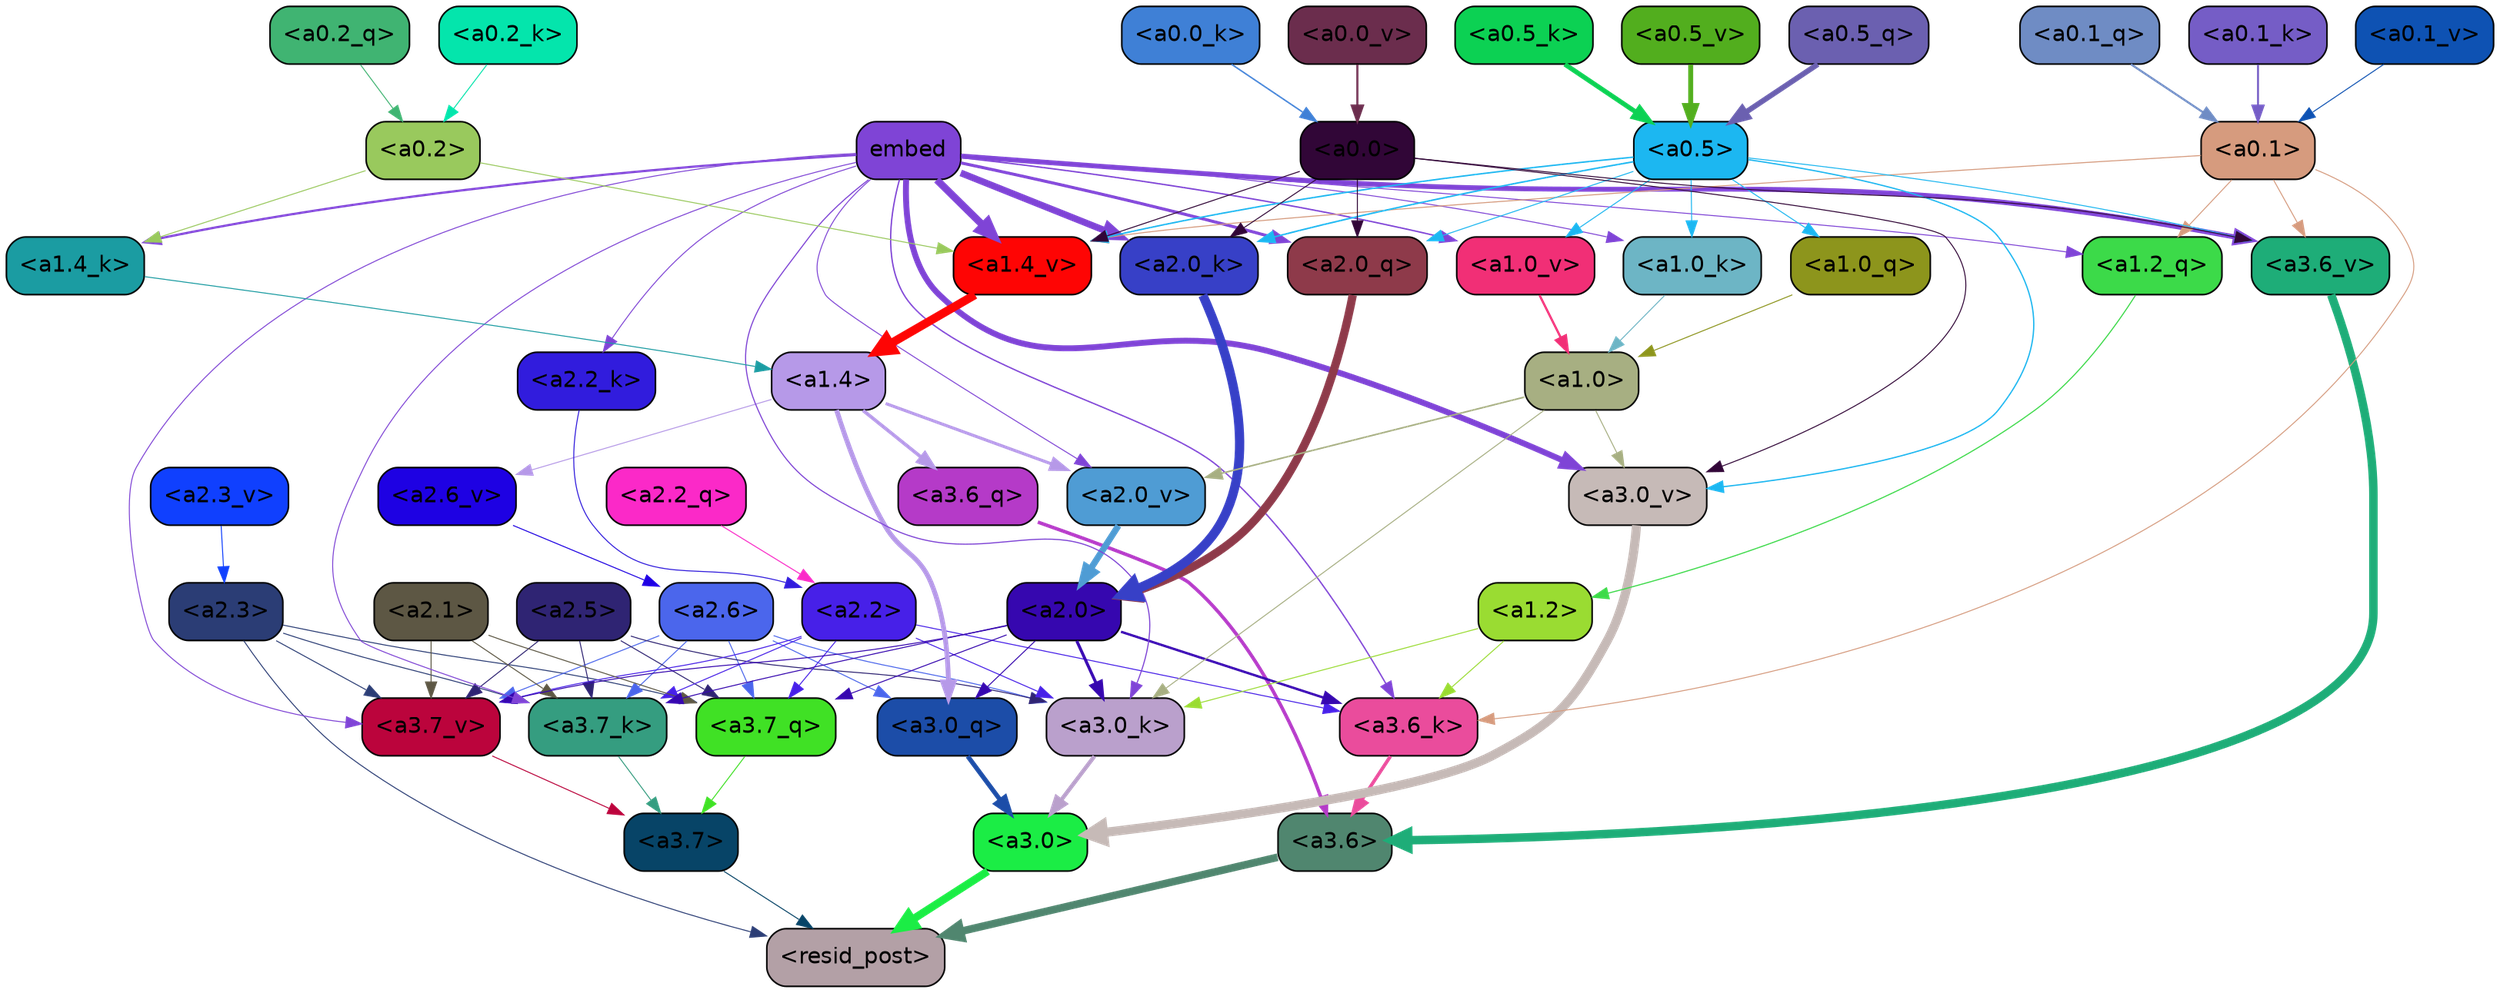 strict digraph "" {
	graph [bgcolor=transparent,
		layout=dot,
		overlap=false,
		splines=true
	];
	"<a3.7>"	[color=black,
		fillcolor="#074467",
		fontname=Helvetica,
		shape=box,
		style="filled, rounded"];
	"<resid_post>"	[color=black,
		fillcolor="#b3a0a6",
		fontname=Helvetica,
		shape=box,
		style="filled, rounded"];
	"<a3.7>" -> "<resid_post>"	[color="#074467",
		penwidth=0.6];
	"<a3.6>"	[color=black,
		fillcolor="#50866f",
		fontname=Helvetica,
		shape=box,
		style="filled, rounded"];
	"<a3.6>" -> "<resid_post>"	[color="#50866f",
		penwidth=4.752790808677673];
	"<a3.0>"	[color=black,
		fillcolor="#1bed45",
		fontname=Helvetica,
		shape=box,
		style="filled, rounded"];
	"<a3.0>" -> "<resid_post>"	[color="#1bed45",
		penwidth=4.897669434547424];
	"<a2.3>"	[color=black,
		fillcolor="#2b3d75",
		fontname=Helvetica,
		shape=box,
		style="filled, rounded"];
	"<a2.3>" -> "<resid_post>"	[color="#2b3d75",
		penwidth=0.6];
	"<a3.7_q>"	[color=black,
		fillcolor="#40e125",
		fontname=Helvetica,
		shape=box,
		style="filled, rounded"];
	"<a2.3>" -> "<a3.7_q>"	[color="#2b3d75",
		penwidth=0.6];
	"<a3.7_k>"	[color=black,
		fillcolor="#359d80",
		fontname=Helvetica,
		shape=box,
		style="filled, rounded"];
	"<a2.3>" -> "<a3.7_k>"	[color="#2b3d75",
		penwidth=0.6];
	"<a3.7_v>"	[color=black,
		fillcolor="#bb043c",
		fontname=Helvetica,
		shape=box,
		style="filled, rounded"];
	"<a2.3>" -> "<a3.7_v>"	[color="#2b3d75",
		penwidth=0.6];
	"<a3.7_q>" -> "<a3.7>"	[color="#40e125",
		penwidth=0.6];
	"<a3.6_q>"	[color=black,
		fillcolor="#b53ac8",
		fontname=Helvetica,
		shape=box,
		style="filled, rounded"];
	"<a3.6_q>" -> "<a3.6>"	[color="#b53ac8",
		penwidth=2.160832464694977];
	"<a3.0_q>"	[color=black,
		fillcolor="#1c4da8",
		fontname=Helvetica,
		shape=box,
		style="filled, rounded"];
	"<a3.0_q>" -> "<a3.0>"	[color="#1c4da8",
		penwidth=2.870753765106201];
	"<a3.7_k>" -> "<a3.7>"	[color="#359d80",
		penwidth=0.6];
	"<a3.6_k>"	[color=black,
		fillcolor="#ea4c9c",
		fontname=Helvetica,
		shape=box,
		style="filled, rounded"];
	"<a3.6_k>" -> "<a3.6>"	[color="#ea4c9c",
		penwidth=2.13908451795578];
	"<a3.0_k>"	[color=black,
		fillcolor="#baa0cc",
		fontname=Helvetica,
		shape=box,
		style="filled, rounded"];
	"<a3.0_k>" -> "<a3.0>"	[color="#baa0cc",
		penwidth=2.520303964614868];
	"<a3.7_v>" -> "<a3.7>"	[color="#bb043c",
		penwidth=0.6];
	"<a3.6_v>"	[color=black,
		fillcolor="#1ead78",
		fontname=Helvetica,
		shape=box,
		style="filled, rounded"];
	"<a3.6_v>" -> "<a3.6>"	[color="#1ead78",
		penwidth=5.297133803367615];
	"<a3.0_v>"	[color=black,
		fillcolor="#c6bab7",
		fontname=Helvetica,
		shape=box,
		style="filled, rounded"];
	"<a3.0_v>" -> "<a3.0>"	[color="#c6bab7",
		penwidth=5.680712580680847];
	"<a2.6>"	[color=black,
		fillcolor="#4b66ec",
		fontname=Helvetica,
		shape=box,
		style="filled, rounded"];
	"<a2.6>" -> "<a3.7_q>"	[color="#4b66ec",
		penwidth=0.6];
	"<a2.6>" -> "<a3.0_q>"	[color="#4b66ec",
		penwidth=0.6];
	"<a2.6>" -> "<a3.7_k>"	[color="#4b66ec",
		penwidth=0.6];
	"<a2.6>" -> "<a3.0_k>"	[color="#4b66ec",
		penwidth=0.6];
	"<a2.6>" -> "<a3.7_v>"	[color="#4b66ec",
		penwidth=0.6];
	"<a2.5>"	[color=black,
		fillcolor="#2f2473",
		fontname=Helvetica,
		shape=box,
		style="filled, rounded"];
	"<a2.5>" -> "<a3.7_q>"	[color="#2f2473",
		penwidth=0.6];
	"<a2.5>" -> "<a3.7_k>"	[color="#2f2473",
		penwidth=0.6];
	"<a2.5>" -> "<a3.0_k>"	[color="#2f2473",
		penwidth=0.6];
	"<a2.5>" -> "<a3.7_v>"	[color="#2f2473",
		penwidth=0.6];
	"<a2.2>"	[color=black,
		fillcolor="#4720e8",
		fontname=Helvetica,
		shape=box,
		style="filled, rounded"];
	"<a2.2>" -> "<a3.7_q>"	[color="#4720e8",
		penwidth=0.6];
	"<a2.2>" -> "<a3.7_k>"	[color="#4720e8",
		penwidth=0.6];
	"<a2.2>" -> "<a3.6_k>"	[color="#4720e8",
		penwidth=0.6];
	"<a2.2>" -> "<a3.0_k>"	[color="#4720e8",
		penwidth=0.6];
	"<a2.2>" -> "<a3.7_v>"	[color="#4720e8",
		penwidth=0.6];
	"<a2.1>"	[color=black,
		fillcolor="#5d5744",
		fontname=Helvetica,
		shape=box,
		style="filled, rounded"];
	"<a2.1>" -> "<a3.7_q>"	[color="#5d5744",
		penwidth=0.6];
	"<a2.1>" -> "<a3.7_k>"	[color="#5d5744",
		penwidth=0.6];
	"<a2.1>" -> "<a3.7_v>"	[color="#5d5744",
		penwidth=0.6];
	"<a2.0>"	[color=black,
		fillcolor="#3607af",
		fontname=Helvetica,
		shape=box,
		style="filled, rounded"];
	"<a2.0>" -> "<a3.7_q>"	[color="#3607af",
		penwidth=0.6];
	"<a2.0>" -> "<a3.0_q>"	[color="#3607af",
		penwidth=0.6];
	"<a2.0>" -> "<a3.7_k>"	[color="#3607af",
		penwidth=0.6];
	"<a2.0>" -> "<a3.6_k>"	[color="#3607af",
		penwidth=1.4811622872948647];
	"<a2.0>" -> "<a3.0_k>"	[color="#3607af",
		penwidth=1.8632715698331594];
	"<a2.0>" -> "<a3.7_v>"	[color="#3607af",
		penwidth=0.6];
	"<a1.4>"	[color=black,
		fillcolor="#b699e8",
		fontname=Helvetica,
		shape=box,
		style="filled, rounded"];
	"<a1.4>" -> "<a3.6_q>"	[color="#b699e8",
		penwidth=2.1468575447797775];
	"<a1.4>" -> "<a3.0_q>"	[color="#b699e8",
		penwidth=3.0006065368652344];
	"<a2.6_v>"	[color=black,
		fillcolor="#1e01e3",
		fontname=Helvetica,
		shape=box,
		style="filled, rounded"];
	"<a1.4>" -> "<a2.6_v>"	[color="#b699e8",
		penwidth=0.6];
	"<a2.0_v>"	[color=black,
		fillcolor="#4f9cd4",
		fontname=Helvetica,
		shape=box,
		style="filled, rounded"];
	"<a1.4>" -> "<a2.0_v>"	[color="#b699e8",
		penwidth=1.8759949803352356];
	embed	[color=black,
		fillcolor="#7f44d6",
		fontname=Helvetica,
		shape=box,
		style="filled, rounded"];
	embed -> "<a3.7_k>"	[color="#7f44d6",
		penwidth=0.6];
	embed -> "<a3.6_k>"	[color="#7f44d6",
		penwidth=0.8410270567983389];
	embed -> "<a3.0_k>"	[color="#7f44d6",
		penwidth=0.691851794719696];
	embed -> "<a3.7_v>"	[color="#7f44d6",
		penwidth=0.6];
	embed -> "<a3.6_v>"	[color="#7f44d6",
		penwidth=3.0758190751075745];
	embed -> "<a3.0_v>"	[color="#7f44d6",
		penwidth=3.6927278637886047];
	"<a2.0_q>"	[color=black,
		fillcolor="#8e3a4a",
		fontname=Helvetica,
		shape=box,
		style="filled, rounded"];
	embed -> "<a2.0_q>"	[color="#7f44d6",
		penwidth=1.8617419600486755];
	"<a2.2_k>"	[color=black,
		fillcolor="#311cdd",
		fontname=Helvetica,
		shape=box,
		style="filled, rounded"];
	embed -> "<a2.2_k>"	[color="#7f44d6",
		penwidth=0.6];
	"<a2.0_k>"	[color=black,
		fillcolor="#3740c7",
		fontname=Helvetica,
		shape=box,
		style="filled, rounded"];
	embed -> "<a2.0_k>"	[color="#7f44d6",
		penwidth=4.189224064350128];
	embed -> "<a2.0_v>"	[color="#7f44d6",
		penwidth=0.6];
	"<a1.2_q>"	[color=black,
		fillcolor="#3cda49",
		fontname=Helvetica,
		shape=box,
		style="filled, rounded"];
	embed -> "<a1.2_q>"	[color="#7f44d6",
		penwidth=0.603080153465271];
	"<a1.4_k>"	[color=black,
		fillcolor="#1b9ca2",
		fontname=Helvetica,
		shape=box,
		style="filled, rounded"];
	embed -> "<a1.4_k>"	[color="#7f44d6",
		penwidth=1.3883130550384521];
	"<a1.0_k>"	[color=black,
		fillcolor="#6db5c5",
		fontname=Helvetica,
		shape=box,
		style="filled, rounded"];
	embed -> "<a1.0_k>"	[color="#7f44d6",
		penwidth=0.6];
	"<a1.4_v>"	[color=black,
		fillcolor="#fe0504",
		fontname=Helvetica,
		shape=box,
		style="filled, rounded"];
	embed -> "<a1.4_v>"	[color="#7f44d6",
		penwidth=4.585226953029633];
	"<a1.0_v>"	[color=black,
		fillcolor="#f12f76",
		fontname=Helvetica,
		shape=box,
		style="filled, rounded"];
	embed -> "<a1.0_v>"	[color="#7f44d6",
		penwidth=0.8794136047363281];
	"<a1.2>"	[color=black,
		fillcolor="#9adc32",
		fontname=Helvetica,
		shape=box,
		style="filled, rounded"];
	"<a1.2>" -> "<a3.6_k>"	[color="#9adc32",
		penwidth=0.6];
	"<a1.2>" -> "<a3.0_k>"	[color="#9adc32",
		penwidth=0.6];
	"<a0.1>"	[color=black,
		fillcolor="#d69b7e",
		fontname=Helvetica,
		shape=box,
		style="filled, rounded"];
	"<a0.1>" -> "<a3.6_k>"	[color="#d69b7e",
		penwidth=0.6];
	"<a0.1>" -> "<a3.6_v>"	[color="#d69b7e",
		penwidth=0.6];
	"<a0.1>" -> "<a1.2_q>"	[color="#d69b7e",
		penwidth=0.6];
	"<a0.1>" -> "<a1.4_v>"	[color="#d69b7e",
		penwidth=0.6243228018283844];
	"<a1.0>"	[color=black,
		fillcolor="#a7af82",
		fontname=Helvetica,
		shape=box,
		style="filled, rounded"];
	"<a1.0>" -> "<a3.0_k>"	[color="#a7af82",
		penwidth=0.6];
	"<a1.0>" -> "<a3.0_v>"	[color="#a7af82",
		penwidth=0.6];
	"<a1.0>" -> "<a2.0_v>"	[color="#a7af82",
		penwidth=0.9620223194360733];
	"<a0.5>"	[color=black,
		fillcolor="#1cb7f1",
		fontname=Helvetica,
		shape=box,
		style="filled, rounded"];
	"<a0.5>" -> "<a3.6_v>"	[color="#1cb7f1",
		penwidth=0.6];
	"<a0.5>" -> "<a3.0_v>"	[color="#1cb7f1",
		penwidth=0.8028683364391327];
	"<a0.5>" -> "<a2.0_q>"	[color="#1cb7f1",
		penwidth=0.6];
	"<a0.5>" -> "<a2.0_k>"	[color="#1cb7f1",
		penwidth=0.9350990951061249];
	"<a1.0_q>"	[color=black,
		fillcolor="#8d951c",
		fontname=Helvetica,
		shape=box,
		style="filled, rounded"];
	"<a0.5>" -> "<a1.0_q>"	[color="#1cb7f1",
		penwidth=0.6];
	"<a0.5>" -> "<a1.0_k>"	[color="#1cb7f1",
		penwidth=0.6];
	"<a0.5>" -> "<a1.4_v>"	[color="#1cb7f1",
		penwidth=0.9007003456354141];
	"<a0.5>" -> "<a1.0_v>"	[color="#1cb7f1",
		penwidth=0.6];
	"<a0.0>"	[color=black,
		fillcolor="#310637",
		fontname=Helvetica,
		shape=box,
		style="filled, rounded"];
	"<a0.0>" -> "<a3.6_v>"	[color="#310637",
		penwidth=0.6];
	"<a0.0>" -> "<a3.0_v>"	[color="#310637",
		penwidth=0.6];
	"<a0.0>" -> "<a2.0_q>"	[color="#310637",
		penwidth=0.6];
	"<a0.0>" -> "<a2.0_k>"	[color="#310637",
		penwidth=0.6];
	"<a0.0>" -> "<a1.4_v>"	[color="#310637",
		penwidth=0.6];
	"<a2.2_q>"	[color=black,
		fillcolor="#fb29c8",
		fontname=Helvetica,
		shape=box,
		style="filled, rounded"];
	"<a2.2_q>" -> "<a2.2>"	[color="#fb29c8",
		penwidth=0.6];
	"<a2.0_q>" -> "<a2.0>"	[color="#8e3a4a",
		penwidth=5.1847569942474365];
	"<a2.2_k>" -> "<a2.2>"	[color="#311cdd",
		penwidth=0.6149471998214722];
	"<a2.0_k>" -> "<a2.0>"	[color="#3740c7",
		penwidth=5.773491740226746];
	"<a2.6_v>" -> "<a2.6>"	[color="#1e01e3",
		penwidth=0.6];
	"<a2.3_v>"	[color=black,
		fillcolor="#1040fe",
		fontname=Helvetica,
		shape=box,
		style="filled, rounded"];
	"<a2.3_v>" -> "<a2.3>"	[color="#1040fe",
		penwidth=0.6];
	"<a2.0_v>" -> "<a2.0>"	[color="#4f9cd4",
		penwidth=3.9731863737106323];
	"<a1.2_q>" -> "<a1.2>"	[color="#3cda49",
		penwidth=0.6863181293010712];
	"<a1.0_q>" -> "<a1.0>"	[color="#8d951c",
		penwidth=0.6];
	"<a1.4_k>" -> "<a1.4>"	[color="#1b9ca2",
		penwidth=0.6];
	"<a1.0_k>" -> "<a1.0>"	[color="#6db5c5",
		penwidth=0.6];
	"<a1.4_v>" -> "<a1.4>"	[color="#fe0504",
		penwidth=5.299546539783478];
	"<a1.0_v>" -> "<a1.0>"	[color="#f12f76",
		penwidth=1.3690393567085266];
	"<a0.2>"	[color=black,
		fillcolor="#99c95d",
		fontname=Helvetica,
		shape=box,
		style="filled, rounded"];
	"<a0.2>" -> "<a1.4_k>"	[color="#99c95d",
		penwidth=0.6];
	"<a0.2>" -> "<a1.4_v>"	[color="#99c95d",
		penwidth=0.6];
	"<a0.5_q>"	[color=black,
		fillcolor="#6b60b0",
		fontname=Helvetica,
		shape=box,
		style="filled, rounded"];
	"<a0.5_q>" -> "<a0.5>"	[color="#6b60b0",
		penwidth=3.3617979288101196];
	"<a0.2_q>"	[color=black,
		fillcolor="#40b472",
		fontname=Helvetica,
		shape=box,
		style="filled, rounded"];
	"<a0.2_q>" -> "<a0.2>"	[color="#40b472",
		penwidth=0.6];
	"<a0.1_q>"	[color=black,
		fillcolor="#6f8cc4",
		fontname=Helvetica,
		shape=box,
		style="filled, rounded"];
	"<a0.1_q>" -> "<a0.1>"	[color="#6f8cc4",
		penwidth=1.2746449708938599];
	"<a0.5_k>"	[color=black,
		fillcolor="#0cd153",
		fontname=Helvetica,
		shape=box,
		style="filled, rounded"];
	"<a0.5_k>" -> "<a0.5>"	[color="#0cd153",
		penwidth=2.9678943157196045];
	"<a0.2_k>"	[color=black,
		fillcolor="#04e5ac",
		fontname=Helvetica,
		shape=box,
		style="filled, rounded"];
	"<a0.2_k>" -> "<a0.2>"	[color="#04e5ac",
		penwidth=0.6];
	"<a0.1_k>"	[color=black,
		fillcolor="#755dc6",
		fontname=Helvetica,
		shape=box,
		style="filled, rounded"];
	"<a0.1_k>" -> "<a0.1>"	[color="#755dc6",
		penwidth=1.1911210417747498];
	"<a0.0_k>"	[color=black,
		fillcolor="#3f80d6",
		fontname=Helvetica,
		shape=box,
		style="filled, rounded"];
	"<a0.0_k>" -> "<a0.0>"	[color="#3f80d6",
		penwidth=0.8891661167144775];
	"<a0.5_v>"	[color=black,
		fillcolor="#52ae1e",
		fontname=Helvetica,
		shape=box,
		style="filled, rounded"];
	"<a0.5_v>" -> "<a0.5>"	[color="#52ae1e",
		penwidth=3.087551772594452];
	"<a0.1_v>"	[color=black,
		fillcolor="#0e52b3",
		fontname=Helvetica,
		shape=box,
		style="filled, rounded"];
	"<a0.1_v>" -> "<a0.1>"	[color="#0e52b3",
		penwidth=0.6];
	"<a0.0_v>"	[color=black,
		fillcolor="#6b2d4d",
		fontname=Helvetica,
		shape=box,
		style="filled, rounded"];
	"<a0.0_v>" -> "<a0.0>"	[color="#6b2d4d",
		penwidth=1.3224871754646301];
}

